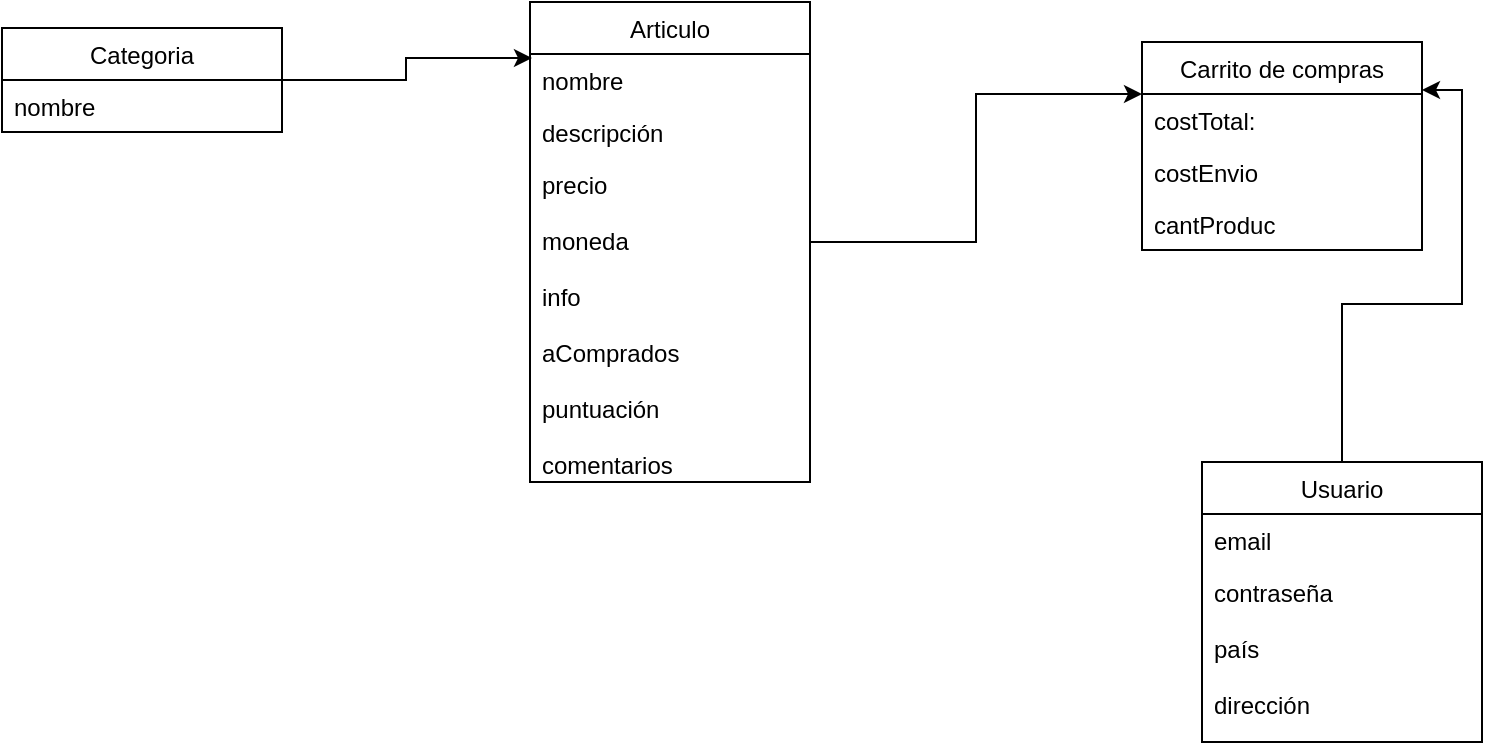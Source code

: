 <mxfile version="13.5.9" type="device"><diagram id="tzevimrmeQ65j356Q9Nk" name="Page-1"><mxGraphModel dx="862" dy="450" grid="1" gridSize="10" guides="1" tooltips="1" connect="1" arrows="1" fold="1" page="1" pageScale="1" pageWidth="827" pageHeight="1169" math="0" shadow="0"><root><mxCell id="0"/><mxCell id="1" parent="0"/><mxCell id="bKx8LH9zF7A035PBEABK-6" value="Carrito de compras" style="swimlane;fontStyle=0;childLayout=stackLayout;horizontal=1;startSize=26;fillColor=none;horizontalStack=0;resizeParent=1;resizeParentMax=0;resizeLast=0;collapsible=1;marginBottom=0;" parent="1" vertex="1"><mxGeometry x="580" y="50" width="140" height="104" as="geometry"/></mxCell><mxCell id="bKx8LH9zF7A035PBEABK-7" value="costTotal: " style="text;strokeColor=none;fillColor=none;align=left;verticalAlign=top;spacingLeft=4;spacingRight=4;overflow=hidden;rotatable=0;points=[[0,0.5],[1,0.5]];portConstraint=eastwest;" parent="bKx8LH9zF7A035PBEABK-6" vertex="1"><mxGeometry y="26" width="140" height="26" as="geometry"/></mxCell><mxCell id="bKx8LH9zF7A035PBEABK-8" value="costEnvio" style="text;strokeColor=none;fillColor=none;align=left;verticalAlign=top;spacingLeft=4;spacingRight=4;overflow=hidden;rotatable=0;points=[[0,0.5],[1,0.5]];portConstraint=eastwest;" parent="bKx8LH9zF7A035PBEABK-6" vertex="1"><mxGeometry y="52" width="140" height="26" as="geometry"/></mxCell><mxCell id="bKx8LH9zF7A035PBEABK-9" value="cantProduc" style="text;strokeColor=none;fillColor=none;align=left;verticalAlign=top;spacingLeft=4;spacingRight=4;overflow=hidden;rotatable=0;points=[[0,0.5],[1,0.5]];portConstraint=eastwest;" parent="bKx8LH9zF7A035PBEABK-6" vertex="1"><mxGeometry y="78" width="140" height="26" as="geometry"/></mxCell><mxCell id="2tGgyEcITMie2IUKA8mH-12" style="edgeStyle=orthogonalEdgeStyle;rounded=0;orthogonalLoop=1;jettySize=auto;html=1;entryX=0.007;entryY=0.077;entryDx=0;entryDy=0;entryPerimeter=0;" edge="1" parent="1" source="2tGgyEcITMie2IUKA8mH-1" target="bKx8LH9zF7A035PBEABK-3"><mxGeometry relative="1" as="geometry"/></mxCell><mxCell id="2tGgyEcITMie2IUKA8mH-13" style="edgeStyle=orthogonalEdgeStyle;rounded=0;orthogonalLoop=1;jettySize=auto;html=1;entryX=0;entryY=0.25;entryDx=0;entryDy=0;" edge="1" parent="1" source="bKx8LH9zF7A035PBEABK-2" target="bKx8LH9zF7A035PBEABK-6"><mxGeometry relative="1" as="geometry"/></mxCell><mxCell id="bKx8LH9zF7A035PBEABK-2" value="Articulo" style="swimlane;fontStyle=0;childLayout=stackLayout;horizontal=1;startSize=26;fillColor=none;horizontalStack=0;resizeParent=1;resizeParentMax=0;resizeLast=0;collapsible=1;marginBottom=0;" parent="1" vertex="1"><mxGeometry x="274" y="30" width="140" height="240" as="geometry"/></mxCell><mxCell id="bKx8LH9zF7A035PBEABK-3" value="nombre &#10;" style="text;strokeColor=none;fillColor=none;align=left;verticalAlign=top;spacingLeft=4;spacingRight=4;overflow=hidden;rotatable=0;points=[[0,0.5],[1,0.5]];portConstraint=eastwest;" parent="bKx8LH9zF7A035PBEABK-2" vertex="1"><mxGeometry y="26" width="140" height="26" as="geometry"/></mxCell><mxCell id="bKx8LH9zF7A035PBEABK-4" value="descripción" style="text;strokeColor=none;fillColor=none;align=left;verticalAlign=top;spacingLeft=4;spacingRight=4;overflow=hidden;rotatable=0;points=[[0,0.5],[1,0.5]];portConstraint=eastwest;" parent="bKx8LH9zF7A035PBEABK-2" vertex="1"><mxGeometry y="52" width="140" height="26" as="geometry"/></mxCell><mxCell id="bKx8LH9zF7A035PBEABK-5" value="precio&#10;&#10;moneda&#10;&#10;info&#10;&#10;aComprados&#10;&#10;puntuación&#10;&#10;comentarios" style="text;strokeColor=none;fillColor=none;align=left;verticalAlign=top;spacingLeft=4;spacingRight=4;overflow=hidden;rotatable=0;points=[[0,0.5],[1,0.5]];portConstraint=eastwest;" parent="bKx8LH9zF7A035PBEABK-2" vertex="1"><mxGeometry y="78" width="140" height="162" as="geometry"/></mxCell><mxCell id="2tGgyEcITMie2IUKA8mH-14" style="edgeStyle=orthogonalEdgeStyle;rounded=0;orthogonalLoop=1;jettySize=auto;html=1;entryX=1;entryY=-0.077;entryDx=0;entryDy=0;entryPerimeter=0;" edge="1" parent="1" source="2tGgyEcITMie2IUKA8mH-5" target="bKx8LH9zF7A035PBEABK-7"><mxGeometry relative="1" as="geometry"/></mxCell><mxCell id="2tGgyEcITMie2IUKA8mH-5" value="Usuario" style="swimlane;fontStyle=0;childLayout=stackLayout;horizontal=1;startSize=26;fillColor=none;horizontalStack=0;resizeParent=1;resizeParentMax=0;resizeLast=0;collapsible=1;marginBottom=0;" vertex="1" parent="1"><mxGeometry x="610" y="260" width="140" height="140" as="geometry"/></mxCell><mxCell id="2tGgyEcITMie2IUKA8mH-6" value="email" style="text;strokeColor=none;fillColor=none;align=left;verticalAlign=top;spacingLeft=4;spacingRight=4;overflow=hidden;rotatable=0;points=[[0,0.5],[1,0.5]];portConstraint=eastwest;" vertex="1" parent="2tGgyEcITMie2IUKA8mH-5"><mxGeometry y="26" width="140" height="26" as="geometry"/></mxCell><mxCell id="2tGgyEcITMie2IUKA8mH-7" value="contraseña&#10;&#10;país&#10;&#10;dirección" style="text;strokeColor=none;fillColor=none;align=left;verticalAlign=top;spacingLeft=4;spacingRight=4;overflow=hidden;rotatable=0;points=[[0,0.5],[1,0.5]];portConstraint=eastwest;" vertex="1" parent="2tGgyEcITMie2IUKA8mH-5"><mxGeometry y="52" width="140" height="88" as="geometry"/></mxCell><mxCell id="2tGgyEcITMie2IUKA8mH-1" value="Categoria" style="swimlane;fontStyle=0;childLayout=stackLayout;horizontal=1;startSize=26;fillColor=none;horizontalStack=0;resizeParent=1;resizeParentMax=0;resizeLast=0;collapsible=1;marginBottom=0;" vertex="1" parent="1"><mxGeometry x="10" y="43" width="140" height="52" as="geometry"/></mxCell><mxCell id="2tGgyEcITMie2IUKA8mH-2" value="nombre" style="text;strokeColor=none;fillColor=none;align=left;verticalAlign=top;spacingLeft=4;spacingRight=4;overflow=hidden;rotatable=0;points=[[0,0.5],[1,0.5]];portConstraint=eastwest;" vertex="1" parent="2tGgyEcITMie2IUKA8mH-1"><mxGeometry y="26" width="140" height="26" as="geometry"/></mxCell></root></mxGraphModel></diagram></mxfile>